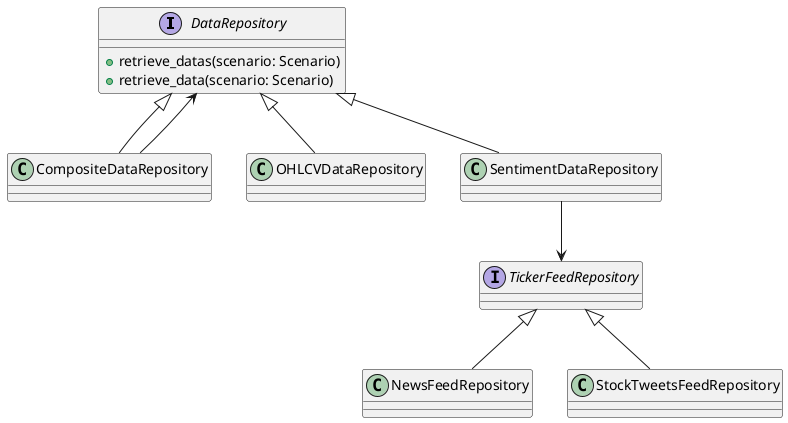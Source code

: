 @startuml
'https://plantuml.com/class-diagram

interface DataRepository {
+retrieve_datas(scenario: Scenario)
+retrieve_data(scenario: Scenario)
}

class CompositeDataRepository

class OHLCVDataRepository

interface TickerFeedRepository
class NewsFeedRepository
class StockTweetsFeedRepository
class SentimentDataRepository

CompositeDataRepository -up-|> DataRepository
OHLCVDataRepository -up-|> DataRepository
SentimentDataRepository -up-|> DataRepository

CompositeDataRepository -up-> DataRepository

TickerFeedRepository <|-- NewsFeedRepository
TickerFeedRepository <|-- StockTweetsFeedRepository
SentimentDataRepository --> TickerFeedRepository

@enduml